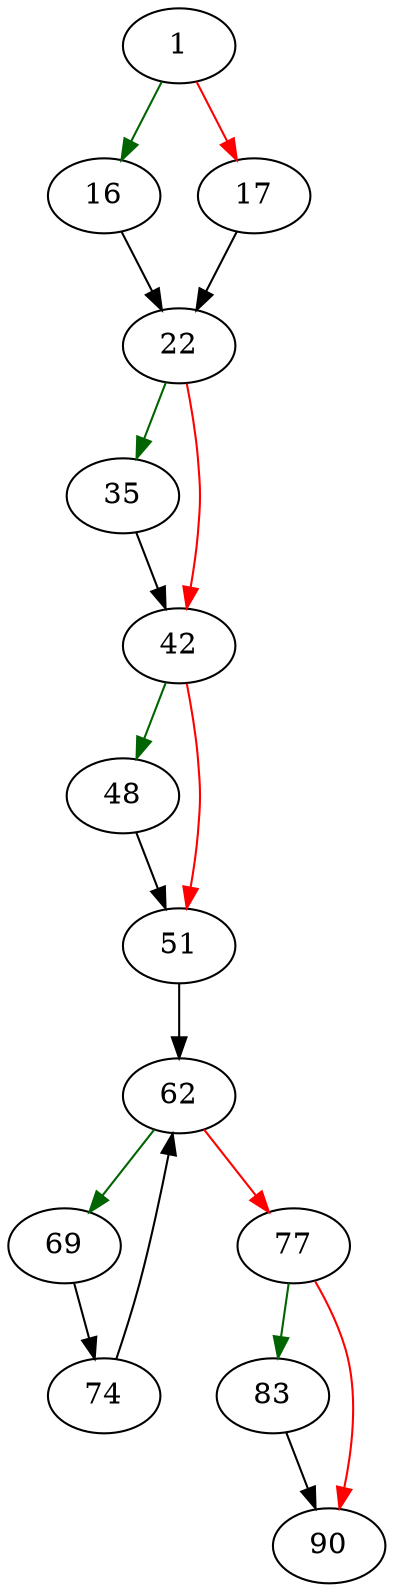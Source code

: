 strict digraph "sqlite3DefaultRowEst" {
	// Node definitions.
	1 [entry=true];
	16;
	17;
	22;
	35;
	42;
	48;
	51;
	62;
	69;
	77;
	74;
	83;
	90;

	// Edge definitions.
	1 -> 16 [
		color=darkgreen
		cond=true
	];
	1 -> 17 [
		color=red
		cond=false
	];
	16 -> 22;
	17 -> 22;
	22 -> 35 [
		color=darkgreen
		cond=true
	];
	22 -> 42 [
		color=red
		cond=false
	];
	35 -> 42;
	42 -> 48 [
		color=darkgreen
		cond=true
	];
	42 -> 51 [
		color=red
		cond=false
	];
	48 -> 51;
	51 -> 62;
	62 -> 69 [
		color=darkgreen
		cond=true
	];
	62 -> 77 [
		color=red
		cond=false
	];
	69 -> 74;
	77 -> 83 [
		color=darkgreen
		cond=true
	];
	77 -> 90 [
		color=red
		cond=false
	];
	74 -> 62;
	83 -> 90;
}